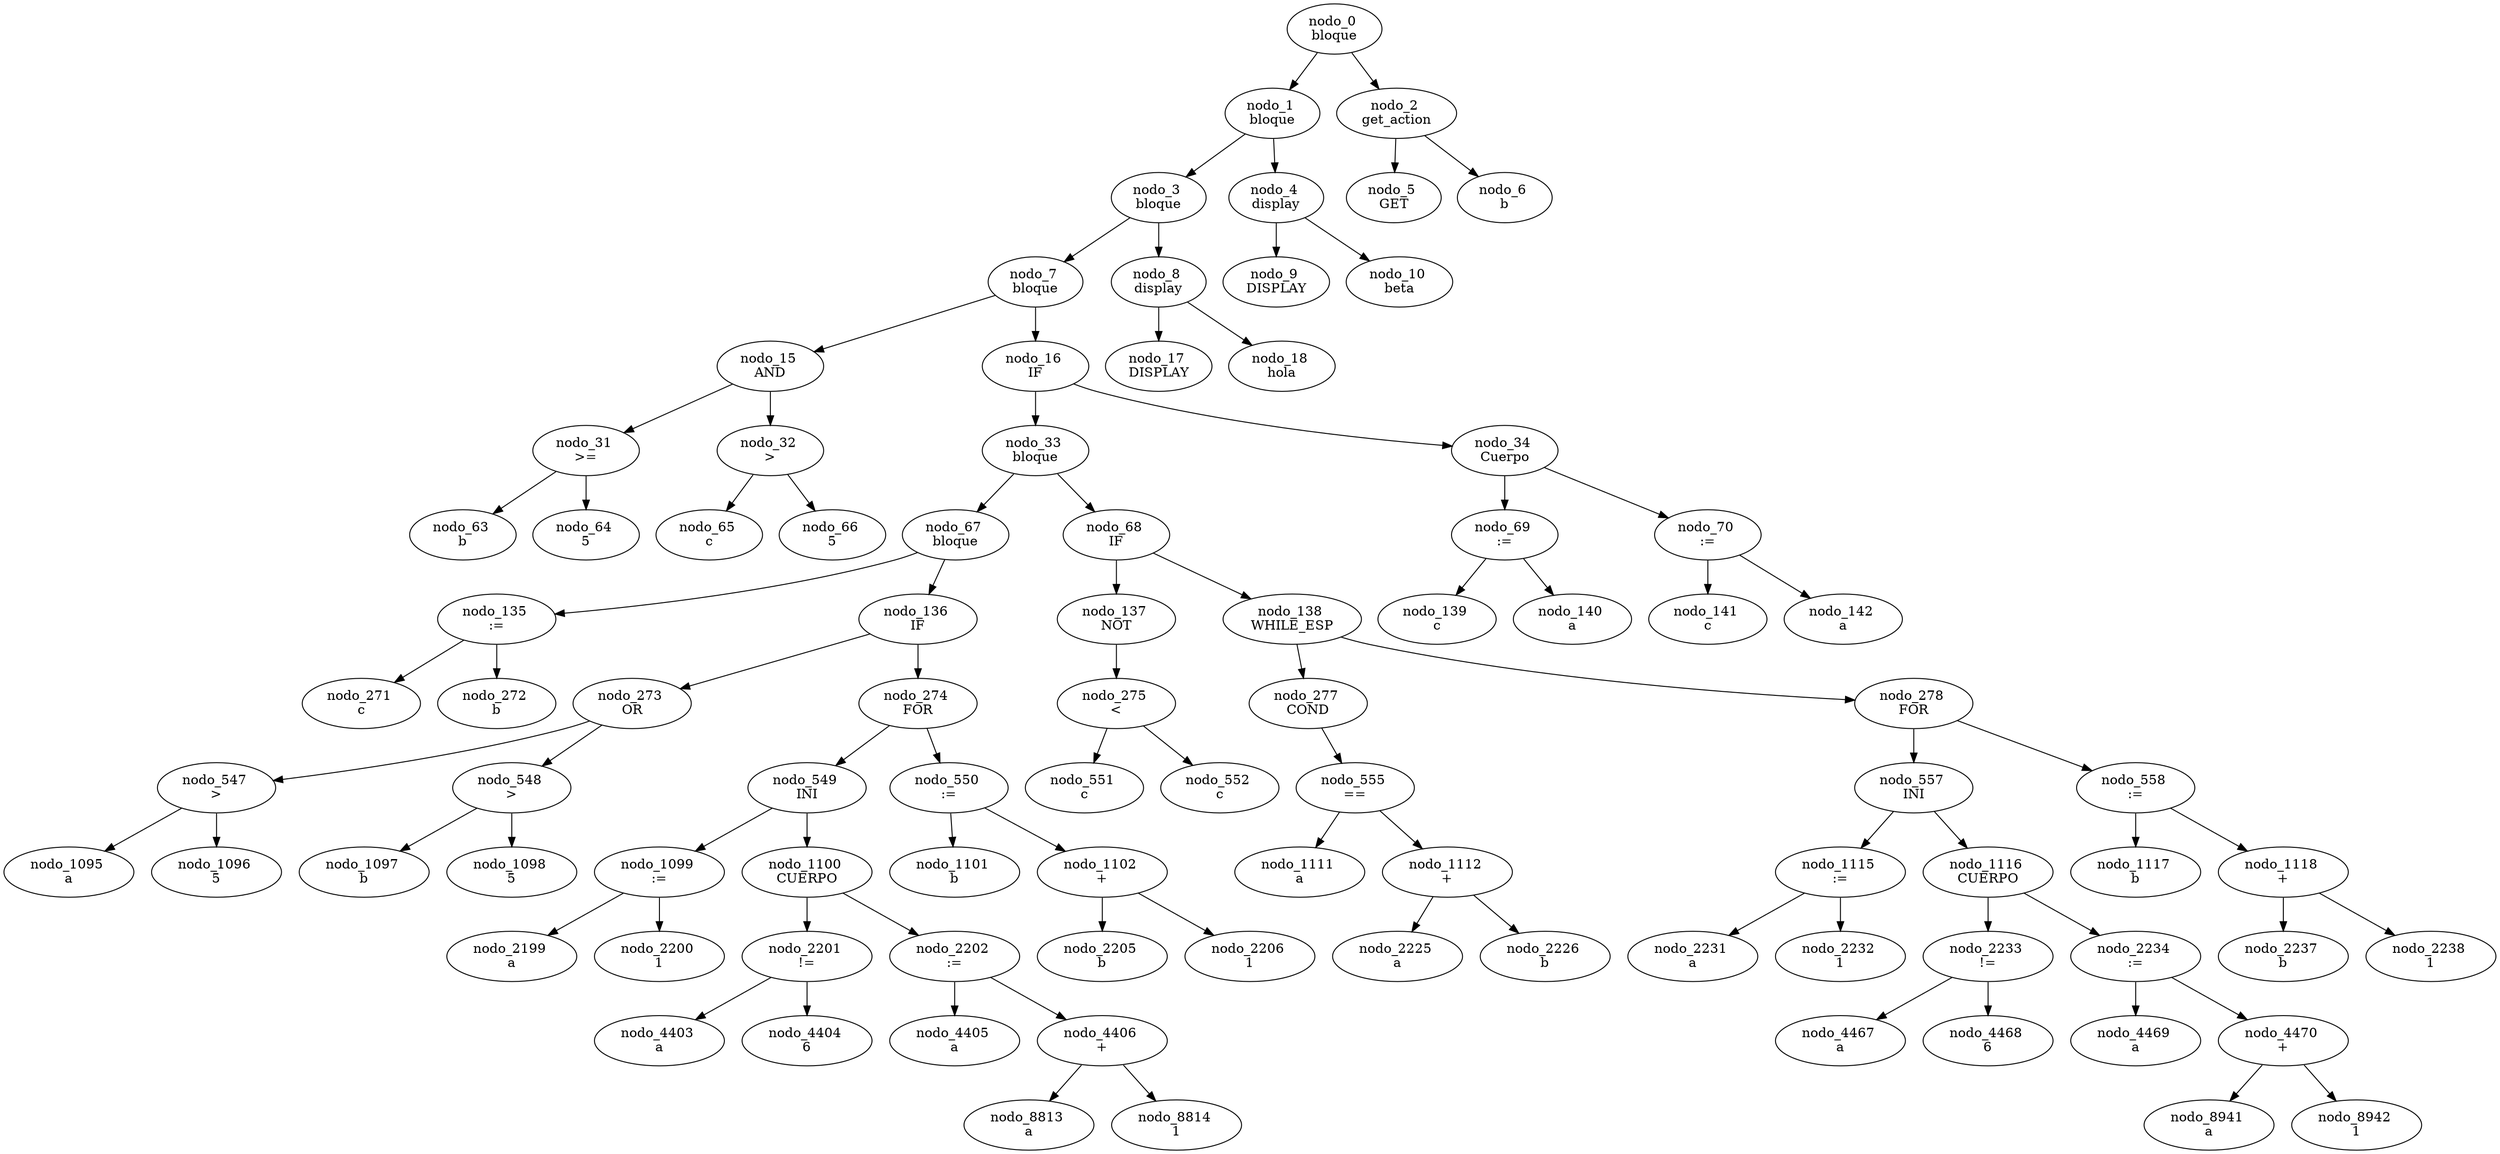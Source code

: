 digraph G {
	"nodo_0 \nbloque" -> "nodo_1 \nbloque"
	"nodo_0 \nbloque" -> "nodo_2 \nget_action"
	"nodo_1 \nbloque" -> "nodo_3 \nbloque"
	"nodo_1 \nbloque" -> "nodo_4 \ndisplay"
	"nodo_3 \nbloque" -> "nodo_7 \nbloque"
	"nodo_3 \nbloque" -> "nodo_8 \ndisplay"
	"nodo_7 \nbloque" -> "nodo_15 \nAND"
	"nodo_7 \nbloque" -> "nodo_16 \nIF"
	"nodo_15 \nAND" -> "nodo_31 \n>="
	"nodo_15 \nAND" -> "nodo_32 \n>"
	"nodo_31 \n>=" -> "nodo_63 \nb"
	"nodo_31 \n>=" -> "nodo_64 \n5"
	"nodo_32 \n>" -> "nodo_65 \nc"
	"nodo_32 \n>" -> "nodo_66 \n5"
	"nodo_16 \nIF" -> "nodo_33 \nbloque"
	"nodo_16 \nIF" -> "nodo_34 \nCuerpo"
	"nodo_33 \nbloque" -> "nodo_67 \nbloque"
	"nodo_33 \nbloque" -> "nodo_68 \nIF"
	"nodo_67 \nbloque" -> "nodo_135 \n:="
	"nodo_67 \nbloque" -> "nodo_136 \nIF"
	"nodo_135 \n:=" -> "nodo_271 \nc"
	"nodo_135 \n:=" -> "nodo_272 \nb"
	"nodo_136 \nIF" -> "nodo_273 \nOR"
	"nodo_136 \nIF" -> "nodo_274 \nFOR"
	"nodo_273 \nOR" -> "nodo_547 \n>"
	"nodo_273 \nOR" -> "nodo_548 \n>"
	"nodo_547 \n>" -> "nodo_1095 \na"
	"nodo_547 \n>" -> "nodo_1096 \n5"
	"nodo_548 \n>" -> "nodo_1097 \nb"
	"nodo_548 \n>" -> "nodo_1098 \n5"
	"nodo_274 \nFOR" -> "nodo_549 \nINI"
	"nodo_274 \nFOR" -> "nodo_550 \n:="
	"nodo_549 \nINI" -> "nodo_1099 \n:="
	"nodo_549 \nINI" -> "nodo_1100 \nCUERPO"
	"nodo_1099 \n:=" -> "nodo_2199 \na"
	"nodo_1099 \n:=" -> "nodo_2200 \n1"
	"nodo_1100 \nCUERPO" -> "nodo_2201 \n!="
	"nodo_1100 \nCUERPO" -> "nodo_2202 \n:="
	"nodo_2201 \n!=" -> "nodo_4403 \na"
	"nodo_2201 \n!=" -> "nodo_4404 \n6"
	"nodo_2202 \n:=" -> "nodo_4405 \na"
	"nodo_2202 \n:=" -> "nodo_4406 \n+"
	"nodo_4406 \n+" -> "nodo_8813 \na"
	"nodo_4406 \n+" -> "nodo_8814 \n1"
	"nodo_550 \n:=" -> "nodo_1101 \nb"
	"nodo_550 \n:=" -> "nodo_1102 \n+"
	"nodo_1102 \n+" -> "nodo_2205 \nb"
	"nodo_1102 \n+" -> "nodo_2206 \n1"
	"nodo_68 \nIF" -> "nodo_137 \nNOT"
	"nodo_68 \nIF" -> "nodo_138 \nWHILE_ESP"
	"nodo_137 \nNOT" -> "nodo_275 \n<"
	"nodo_275 \n<" -> "nodo_551 \nc"
	"nodo_275 \n<" -> "nodo_552 \nc"
	"nodo_138 \nWHILE_ESP" -> "nodo_277 \nCOND"
	"nodo_138 \nWHILE_ESP" -> "nodo_278 \nFOR"
	"nodo_277 \nCOND" -> "nodo_555 \n=="
	"nodo_555 \n==" -> "nodo_1111 \na"
	"nodo_555 \n==" -> "nodo_1112 \n+"
	"nodo_1112 \n+" -> "nodo_2225 \na"
	"nodo_1112 \n+" -> "nodo_2226 \nb"
	"nodo_278 \nFOR" -> "nodo_557 \nINI"
	"nodo_278 \nFOR" -> "nodo_558 \n:="
	"nodo_557 \nINI" -> "nodo_1115 \n:="
	"nodo_557 \nINI" -> "nodo_1116 \nCUERPO"
	"nodo_1115 \n:=" -> "nodo_2231 \na"
	"nodo_1115 \n:=" -> "nodo_2232 \n1"
	"nodo_1116 \nCUERPO" -> "nodo_2233 \n!="
	"nodo_1116 \nCUERPO" -> "nodo_2234 \n:="
	"nodo_2233 \n!=" -> "nodo_4467 \na"
	"nodo_2233 \n!=" -> "nodo_4468 \n6"
	"nodo_2234 \n:=" -> "nodo_4469 \na"
	"nodo_2234 \n:=" -> "nodo_4470 \n+"
	"nodo_4470 \n+" -> "nodo_8941 \na"
	"nodo_4470 \n+" -> "nodo_8942 \n1"
	"nodo_558 \n:=" -> "nodo_1117 \nb"
	"nodo_558 \n:=" -> "nodo_1118 \n+"
	"nodo_1118 \n+" -> "nodo_2237 \nb"
	"nodo_1118 \n+" -> "nodo_2238 \n1"
	"nodo_34 \nCuerpo" -> "nodo_69 \n:="
	"nodo_34 \nCuerpo" -> "nodo_70 \n:="
	"nodo_69 \n:=" -> "nodo_139 \nc"
	"nodo_69 \n:=" -> "nodo_140 \na"
	"nodo_70 \n:=" -> "nodo_141 \nc"
	"nodo_70 \n:=" -> "nodo_142 \na"
	"nodo_8 \ndisplay" -> "nodo_17 \nDISPLAY"
	"nodo_8 \ndisplay" -> "nodo_18 \nhola"
	"nodo_4 \ndisplay" -> "nodo_9 \nDISPLAY"
	"nodo_4 \ndisplay" -> "nodo_10 \nbeta"
	"nodo_2 \nget_action" -> "nodo_5 \nGET"
	"nodo_2 \nget_action" -> "nodo_6 \nb"
}